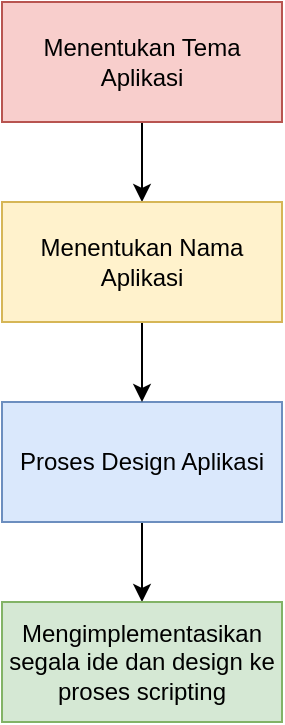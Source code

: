 <mxfile version="15.9.6" type="device"><diagram id="VwFT-BgtTMFQGX83MtuY" name="Page-1"><mxGraphModel dx="1038" dy="539" grid="1" gridSize="10" guides="1" tooltips="1" connect="1" arrows="1" fold="1" page="1" pageScale="1" pageWidth="1169" pageHeight="1654" math="0" shadow="0"><root><mxCell id="0"/><mxCell id="1" parent="0"/><mxCell id="e5G5CHpF64XTb7aNyoSq-8" style="edgeStyle=orthogonalEdgeStyle;rounded=0;orthogonalLoop=1;jettySize=auto;html=1;" edge="1" parent="1" source="e5G5CHpF64XTb7aNyoSq-1" target="e5G5CHpF64XTb7aNyoSq-3"><mxGeometry relative="1" as="geometry"/></mxCell><mxCell id="e5G5CHpF64XTb7aNyoSq-1" value="Proses Design Aplikasi" style="rounded=0;whiteSpace=wrap;html=1;fillColor=#dae8fc;strokeColor=#6c8ebf;" vertex="1" parent="1"><mxGeometry x="430" y="250" width="140" height="60" as="geometry"/></mxCell><mxCell id="e5G5CHpF64XTb7aNyoSq-6" style="edgeStyle=orthogonalEdgeStyle;rounded=0;orthogonalLoop=1;jettySize=auto;html=1;" edge="1" parent="1" source="e5G5CHpF64XTb7aNyoSq-2" target="e5G5CHpF64XTb7aNyoSq-4"><mxGeometry relative="1" as="geometry"/></mxCell><mxCell id="e5G5CHpF64XTb7aNyoSq-2" value="Menentukan Tema Aplikasi" style="rounded=0;whiteSpace=wrap;html=1;fillColor=#f8cecc;strokeColor=#b85450;" vertex="1" parent="1"><mxGeometry x="430" y="50" width="140" height="60" as="geometry"/></mxCell><mxCell id="e5G5CHpF64XTb7aNyoSq-3" value="Mengimplementasikan segala ide dan design ke proses scripting" style="rounded=0;whiteSpace=wrap;html=1;fillColor=#d5e8d4;strokeColor=#82b366;" vertex="1" parent="1"><mxGeometry x="430" y="350" width="140" height="60" as="geometry"/></mxCell><mxCell id="e5G5CHpF64XTb7aNyoSq-7" style="edgeStyle=orthogonalEdgeStyle;rounded=0;orthogonalLoop=1;jettySize=auto;html=1;entryX=0.5;entryY=0;entryDx=0;entryDy=0;" edge="1" parent="1" source="e5G5CHpF64XTb7aNyoSq-4" target="e5G5CHpF64XTb7aNyoSq-1"><mxGeometry relative="1" as="geometry"/></mxCell><mxCell id="e5G5CHpF64XTb7aNyoSq-4" value="Menentukan Nama Aplikasi" style="rounded=0;whiteSpace=wrap;html=1;fillColor=#fff2cc;strokeColor=#d6b656;" vertex="1" parent="1"><mxGeometry x="430" y="150" width="140" height="60" as="geometry"/></mxCell></root></mxGraphModel></diagram></mxfile>